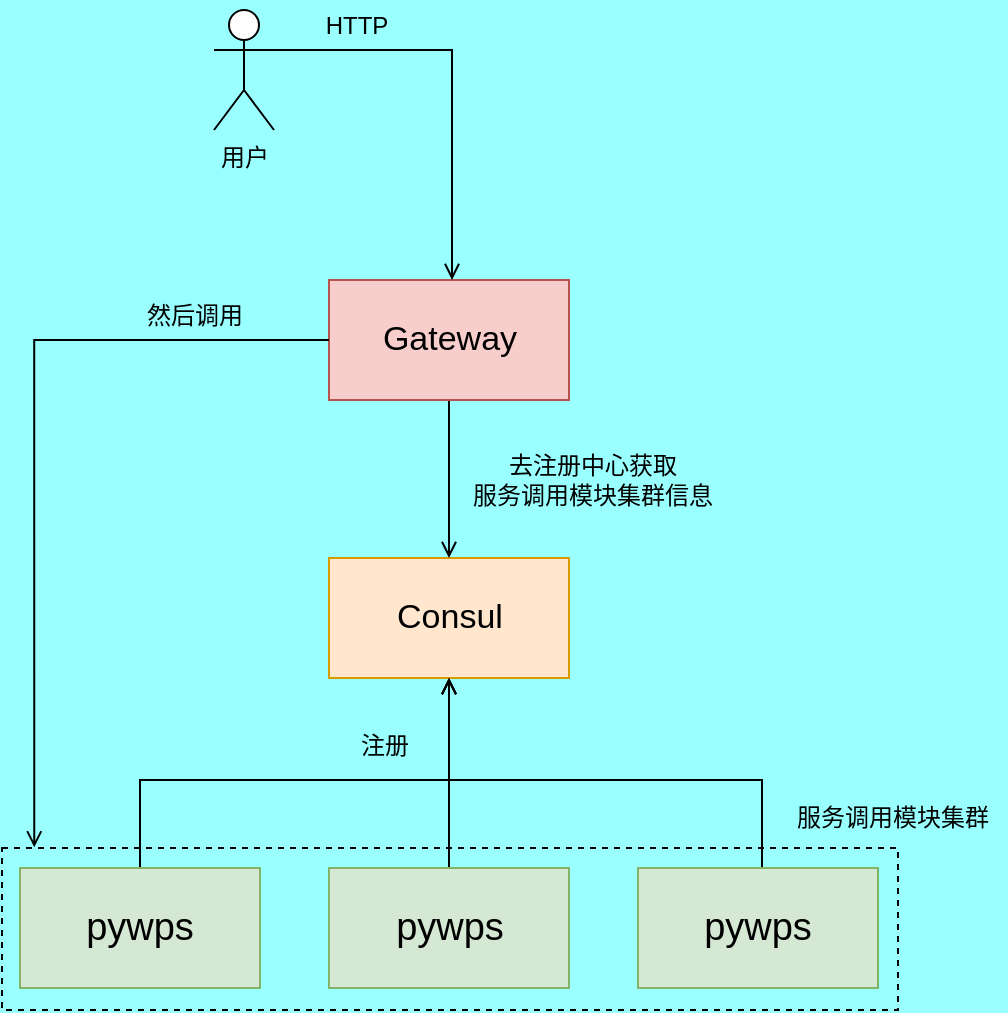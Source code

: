 <mxfile compressed="true" version="24.4.13" type="device"><diagram name="第 1 页" id="um61lCRtK5Swq_zVHFhC"><mxGraphModel dx="1195" dy="1097" grid="0" gridSize="10" guides="1" tooltips="1" connect="1" arrows="1" fold="1" page="0" pageScale="1" pageWidth="827" pageHeight="1169" background="#99FFFF" math="0" shadow="0"><root><mxCell id="0"/><mxCell id="1" parent="0"/><mxCell id="CDNdN_m22lbI_4HeYdGC-5" value="" style="rounded=0;whiteSpace=wrap;html=1;fillColor=none;dashed=1;" parent="1" vertex="1"><mxGeometry x="202" y="370" width="448" height="81" as="geometry"/></mxCell><mxCell id="CDNdN_m22lbI_4HeYdGC-1" value="&lt;font style=&quot;font-size: 17px;&quot;&gt;Consul&lt;/font&gt;" style="rounded=0;whiteSpace=wrap;html=1;fillColor=#ffe6cc;strokeColor=#d79b00;" parent="1" vertex="1"><mxGeometry x="365.5" y="225" width="120" height="60" as="geometry"/></mxCell><mxCell id="CDNdN_m22lbI_4HeYdGC-9" value="注册" style="text;html=1;align=center;verticalAlign=middle;resizable=0;points=[];autosize=1;strokeColor=none;fillColor=none;" parent="1" vertex="1"><mxGeometry x="370" y="304" width="46" height="29" as="geometry"/></mxCell><mxCell id="CDNdN_m22lbI_4HeYdGC-18" style="edgeStyle=orthogonalEdgeStyle;rounded=0;orthogonalLoop=1;jettySize=auto;html=1;strokeColor=default;align=center;verticalAlign=middle;fontFamily=Helvetica;fontSize=11;fontColor=default;labelBackgroundColor=default;endArrow=open;endFill=0;" parent="1" source="CDNdN_m22lbI_4HeYdGC-16" target="CDNdN_m22lbI_4HeYdGC-1" edge="1"><mxGeometry relative="1" as="geometry"/></mxCell><mxCell id="CDNdN_m22lbI_4HeYdGC-16" value="&lt;font style=&quot;font-size: 17px;&quot;&gt;Gateway&lt;/font&gt;" style="rounded=0;whiteSpace=wrap;html=1;fillColor=#f8cecc;strokeColor=#b85450;" parent="1" vertex="1"><mxGeometry x="365.5" y="86" width="120" height="60" as="geometry"/></mxCell><mxCell id="CDNdN_m22lbI_4HeYdGC-20" value="去注册中心获取&lt;div&gt;服务调用模块集群信息&lt;/div&gt;" style="text;html=1;align=center;verticalAlign=middle;resizable=0;points=[];autosize=1;strokeColor=none;fillColor=none;" parent="1" vertex="1"><mxGeometry x="428" y="165" width="138" height="41" as="geometry"/></mxCell><mxCell id="CDNdN_m22lbI_4HeYdGC-22" value="然后调用" style="text;html=1;align=center;verticalAlign=middle;resizable=0;points=[];autosize=1;strokeColor=none;fillColor=none;" parent="1" vertex="1"><mxGeometry x="265" y="91" width="66" height="26" as="geometry"/></mxCell><mxCell id="CDNdN_m22lbI_4HeYdGC-24" style="edgeStyle=orthogonalEdgeStyle;rounded=0;orthogonalLoop=1;jettySize=auto;html=1;strokeColor=default;align=center;verticalAlign=middle;fontFamily=Helvetica;fontSize=11;fontColor=default;labelBackgroundColor=default;endArrow=open;endFill=0;exitX=1;exitY=0.333;exitDx=0;exitDy=0;exitPerimeter=0;" parent="1" source="CDNdN_m22lbI_4HeYdGC-23" target="CDNdN_m22lbI_4HeYdGC-16" edge="1"><mxGeometry relative="1" as="geometry"><mxPoint x="426" y="-29" as="sourcePoint"/><Array as="points"><mxPoint x="338" y="-29"/><mxPoint x="427" y="-29"/></Array></mxGeometry></mxCell><mxCell id="CDNdN_m22lbI_4HeYdGC-23" value="用户" style="shape=umlActor;verticalLabelPosition=bottom;verticalAlign=top;html=1;outlineConnect=0;" parent="1" vertex="1"><mxGeometry x="308" y="-49" width="30" height="60" as="geometry"/></mxCell><mxCell id="CDNdN_m22lbI_4HeYdGC-25" value="HTTP" style="text;html=1;align=center;verticalAlign=middle;resizable=0;points=[];autosize=1;strokeColor=none;fillColor=none;" parent="1" vertex="1"><mxGeometry x="355" y="-54" width="47" height="25" as="geometry"/></mxCell><mxCell id="HA1Ep-mTGv1zQrVdYoo_-1" style="edgeStyle=orthogonalEdgeStyle;rounded=0;orthogonalLoop=1;jettySize=auto;html=1;entryX=0.5;entryY=1;entryDx=0;entryDy=0;endArrow=open;endFill=0;" edge="1" parent="1" source="CDNdN_m22lbI_4HeYdGC-26" target="CDNdN_m22lbI_4HeYdGC-1"><mxGeometry relative="1" as="geometry"><Array as="points"><mxPoint x="271" y="336"/><mxPoint x="426" y="336"/></Array></mxGeometry></mxCell><mxCell id="CDNdN_m22lbI_4HeYdGC-26" value="&lt;font style=&quot;font-size: 19px;&quot;&gt;pywps&lt;/font&gt;" style="rounded=0;whiteSpace=wrap;html=1;fillColor=#d5e8d4;strokeColor=#82b366;" parent="1" vertex="1"><mxGeometry x="211" y="380" width="120" height="60" as="geometry"/></mxCell><mxCell id="HA1Ep-mTGv1zQrVdYoo_-2" style="edgeStyle=orthogonalEdgeStyle;rounded=0;orthogonalLoop=1;jettySize=auto;html=1;strokeColor=default;align=center;verticalAlign=middle;fontFamily=Helvetica;fontSize=11;fontColor=default;labelBackgroundColor=default;endArrow=open;endFill=0;" edge="1" parent="1" source="CDNdN_m22lbI_4HeYdGC-27" target="CDNdN_m22lbI_4HeYdGC-1"><mxGeometry relative="1" as="geometry"/></mxCell><mxCell id="CDNdN_m22lbI_4HeYdGC-27" value="&lt;font style=&quot;font-size: 19px;&quot;&gt;pywps&lt;/font&gt;" style="rounded=0;whiteSpace=wrap;html=1;fillColor=#d5e8d4;strokeColor=#82b366;" parent="1" vertex="1"><mxGeometry x="365.5" y="380" width="120" height="60" as="geometry"/></mxCell><mxCell id="HA1Ep-mTGv1zQrVdYoo_-3" style="edgeStyle=orthogonalEdgeStyle;rounded=0;orthogonalLoop=1;jettySize=auto;html=1;entryX=0.5;entryY=1;entryDx=0;entryDy=0;strokeColor=default;align=center;verticalAlign=middle;fontFamily=Helvetica;fontSize=11;fontColor=default;labelBackgroundColor=default;endArrow=open;endFill=0;" edge="1" parent="1" source="CDNdN_m22lbI_4HeYdGC-28" target="CDNdN_m22lbI_4HeYdGC-1"><mxGeometry relative="1" as="geometry"><Array as="points"><mxPoint x="582" y="336"/><mxPoint x="426" y="336"/></Array></mxGeometry></mxCell><mxCell id="CDNdN_m22lbI_4HeYdGC-28" value="&lt;font style=&quot;font-size: 19px;&quot;&gt;pywps&lt;/font&gt;" style="rounded=0;whiteSpace=wrap;html=1;fillColor=#d5e8d4;strokeColor=#82b366;" parent="1" vertex="1"><mxGeometry x="520" y="380" width="120" height="60" as="geometry"/></mxCell><mxCell id="4EaNK-MyXSOsnWra5gpj-1" value="服务调用模块集群" style="text;html=1;align=center;verticalAlign=middle;resizable=0;points=[];autosize=1;strokeColor=none;fillColor=none;" parent="1" vertex="1"><mxGeometry x="590" y="342" width="114" height="26" as="geometry"/></mxCell><mxCell id="HA1Ep-mTGv1zQrVdYoo_-4" style="edgeStyle=orthogonalEdgeStyle;rounded=0;orthogonalLoop=1;jettySize=auto;html=1;entryX=0.036;entryY=-0.004;entryDx=0;entryDy=0;entryPerimeter=0;strokeColor=default;align=center;verticalAlign=middle;fontFamily=Helvetica;fontSize=11;fontColor=default;labelBackgroundColor=default;endArrow=open;endFill=0;" edge="1" parent="1" source="CDNdN_m22lbI_4HeYdGC-16" target="CDNdN_m22lbI_4HeYdGC-5"><mxGeometry relative="1" as="geometry"><Array as="points"><mxPoint x="218" y="116"/></Array></mxGeometry></mxCell></root></mxGraphModel></diagram></mxfile>